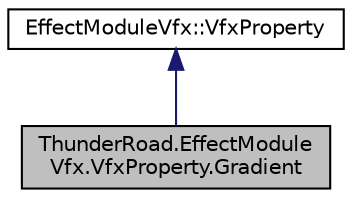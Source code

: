 digraph "ThunderRoad.EffectModuleVfx.VfxProperty.Gradient"
{
 // LATEX_PDF_SIZE
  edge [fontname="Helvetica",fontsize="10",labelfontname="Helvetica",labelfontsize="10"];
  node [fontname="Helvetica",fontsize="10",shape=record];
  Node1 [label="ThunderRoad.EffectModule\lVfx.VfxProperty.Gradient",height=0.2,width=0.4,color="black", fillcolor="grey75", style="filled", fontcolor="black",tooltip="Class Gradient. Implements the ThunderRoad.EffectModuleVfx.VfxProperty"];
  Node2 -> Node1 [dir="back",color="midnightblue",fontsize="10",style="solid",fontname="Helvetica"];
  Node2 [label="EffectModuleVfx::VfxProperty",height=0.2,width=0.4,color="black", fillcolor="white", style="filled",URL="$class_thunder_road_1_1_effect_module_vfx_1_1_vfx_property.html",tooltip="Class VfxProperty."];
}
